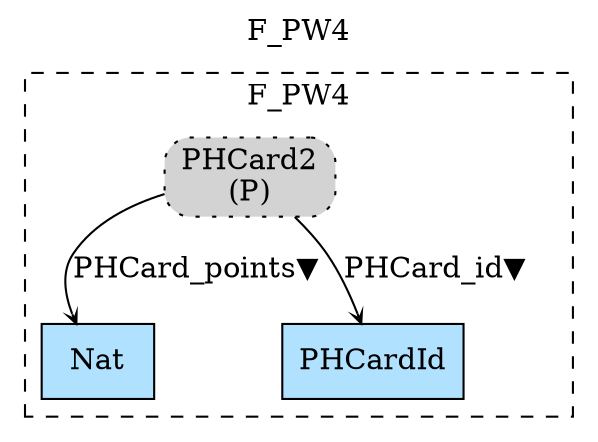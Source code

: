 digraph {graph[label=F_PW4,labelloc=tl,labelfontsize=12];
subgraph cluster_F_PW4{style=dashed;label=F_PW4;
"Nat"[shape=record,fillcolor=lightskyblue1,style = filled,label="Nat"];
"PPHCard2"[shape=box,fillcolor=lightgray,style ="rounded,filled,dotted",label=<PHCard2<br/>(P)>];
"PHCardId"[shape=record,fillcolor=lightskyblue1,style = filled,label="PHCardId"];

"PPHCard2"->"Nat"[label="PHCard_points▼",arrowhead=vee,headlabel="",arrowsize=.5];
"PPHCard2"->"PHCardId"[label="PHCard_id▼",arrowhead=vee,headlabel="",arrowsize=.5];

}

}
